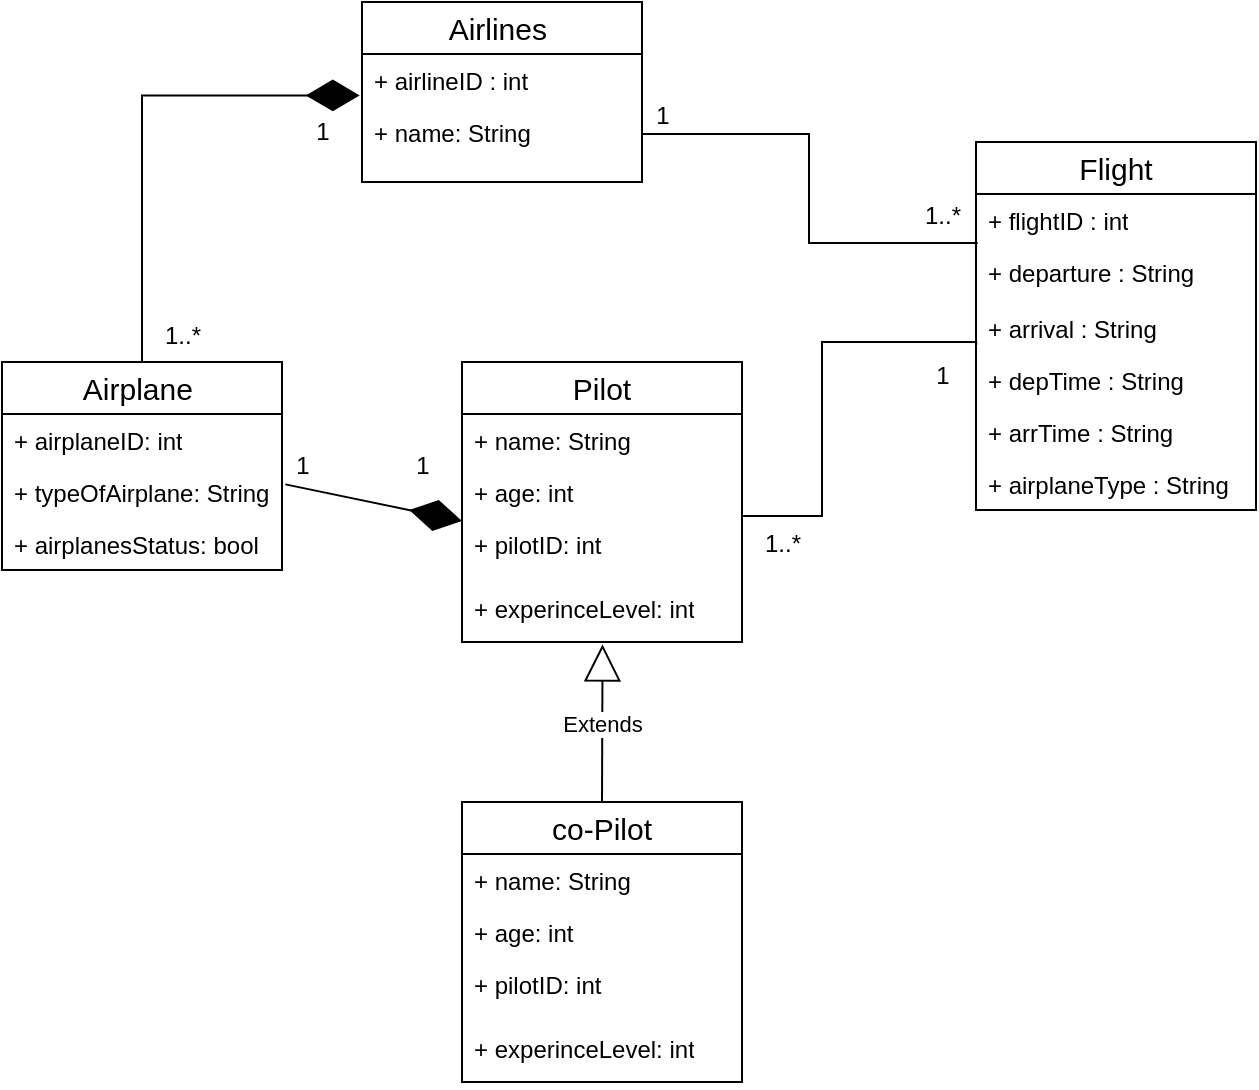 <mxfile version="21.0.2" type="github">
  <diagram name="Page-1" id="929967ad-93f9-6ef4-fab6-5d389245f69c">
    <mxGraphModel dx="607" dy="334" grid="1" gridSize="10" guides="1" tooltips="1" connect="1" arrows="1" fold="1" page="1" pageScale="1.5" pageWidth="1169" pageHeight="826" background="none" math="0" shadow="0">
      <root>
        <mxCell id="0" style=";html=1;" />
        <mxCell id="1" style=";html=1;" parent="0" />
        <mxCell id="-hvkRYBavN8YZfYdUK61-1" value="&lt;font style=&quot;font-size: 15px;&quot;&gt;Airlines&amp;nbsp;&lt;/font&gt;" style="swimlane;fontStyle=0;childLayout=stackLayout;horizontal=1;startSize=26;fillColor=none;horizontalStack=0;resizeParent=1;resizeParentMax=0;resizeLast=0;collapsible=1;marginBottom=0;whiteSpace=wrap;html=1;" vertex="1" parent="1">
          <mxGeometry x="570" y="500" width="140" height="90" as="geometry" />
        </mxCell>
        <mxCell id="-hvkRYBavN8YZfYdUK61-2" value="+&amp;nbsp;airlineID   : int" style="text;strokeColor=none;fillColor=none;align=left;verticalAlign=top;spacingLeft=4;spacingRight=4;overflow=hidden;rotatable=0;points=[[0,0.5],[1,0.5]];portConstraint=eastwest;whiteSpace=wrap;html=1;" vertex="1" parent="-hvkRYBavN8YZfYdUK61-1">
          <mxGeometry y="26" width="140" height="26" as="geometry" />
        </mxCell>
        <mxCell id="-hvkRYBavN8YZfYdUK61-3" value="+ name: String" style="text;strokeColor=none;fillColor=none;align=left;verticalAlign=top;spacingLeft=4;spacingRight=4;overflow=hidden;rotatable=0;points=[[0,0.5],[1,0.5]];portConstraint=eastwest;whiteSpace=wrap;html=1;" vertex="1" parent="-hvkRYBavN8YZfYdUK61-1">
          <mxGeometry y="52" width="140" height="38" as="geometry" />
        </mxCell>
        <mxCell id="-hvkRYBavN8YZfYdUK61-5" value="&lt;font style=&quot;font-size: 15px;&quot;&gt;Airplane&amp;nbsp;&lt;/font&gt;" style="swimlane;fontStyle=0;childLayout=stackLayout;horizontal=1;startSize=26;fillColor=none;horizontalStack=0;resizeParent=1;resizeParentMax=0;resizeLast=0;collapsible=1;marginBottom=0;whiteSpace=wrap;html=1;" vertex="1" parent="1">
          <mxGeometry x="390" y="680" width="140" height="104" as="geometry" />
        </mxCell>
        <mxCell id="-hvkRYBavN8YZfYdUK61-6" value="+ airplaneID: int" style="text;strokeColor=none;fillColor=none;align=left;verticalAlign=top;spacingLeft=4;spacingRight=4;overflow=hidden;rotatable=0;points=[[0,0.5],[1,0.5]];portConstraint=eastwest;whiteSpace=wrap;html=1;" vertex="1" parent="-hvkRYBavN8YZfYdUK61-5">
          <mxGeometry y="26" width="140" height="26" as="geometry" />
        </mxCell>
        <mxCell id="-hvkRYBavN8YZfYdUK61-7" value="+ typeOfAirplane: String" style="text;strokeColor=none;fillColor=none;align=left;verticalAlign=top;spacingLeft=4;spacingRight=4;overflow=hidden;rotatable=0;points=[[0,0.5],[1,0.5]];portConstraint=eastwest;whiteSpace=wrap;html=1;" vertex="1" parent="-hvkRYBavN8YZfYdUK61-5">
          <mxGeometry y="52" width="140" height="26" as="geometry" />
        </mxCell>
        <mxCell id="-hvkRYBavN8YZfYdUK61-8" value="+ airplanesStatus: bool" style="text;strokeColor=none;fillColor=none;align=left;verticalAlign=top;spacingLeft=4;spacingRight=4;overflow=hidden;rotatable=0;points=[[0,0.5],[1,0.5]];portConstraint=eastwest;whiteSpace=wrap;html=1;" vertex="1" parent="-hvkRYBavN8YZfYdUK61-5">
          <mxGeometry y="78" width="140" height="26" as="geometry" />
        </mxCell>
        <mxCell id="-hvkRYBavN8YZfYdUK61-11" value="&lt;span style=&quot;font-weight: normal;&quot;&gt;1&lt;/span&gt;" style="text;align=center;fontStyle=1;verticalAlign=middle;spacingLeft=3;spacingRight=3;strokeColor=none;rotatable=0;points=[[0,0.5],[1,0.5]];portConstraint=eastwest;html=1;" vertex="1" parent="1">
          <mxGeometry x="510" y="552" width="80" height="26" as="geometry" />
        </mxCell>
        <mxCell id="-hvkRYBavN8YZfYdUK61-12" value="&lt;span style=&quot;font-weight: normal;&quot;&gt;1..*&lt;/span&gt;" style="text;align=center;fontStyle=1;verticalAlign=middle;spacingLeft=3;spacingRight=3;strokeColor=none;rotatable=0;points=[[0,0.5],[1,0.5]];portConstraint=eastwest;html=1;" vertex="1" parent="1">
          <mxGeometry x="440" y="654" width="80" height="26" as="geometry" />
        </mxCell>
        <mxCell id="-hvkRYBavN8YZfYdUK61-13" value="" style="endArrow=diamondThin;endFill=1;endSize=24;html=1;rounded=0;edgeStyle=orthogonalEdgeStyle;entryX=-0.008;entryY=0.796;entryDx=0;entryDy=0;entryPerimeter=0;" edge="1" parent="1" source="-hvkRYBavN8YZfYdUK61-5" target="-hvkRYBavN8YZfYdUK61-2">
          <mxGeometry width="160" relative="1" as="geometry">
            <mxPoint x="630" y="670" as="sourcePoint" />
            <mxPoint x="510" y="570" as="targetPoint" />
          </mxGeometry>
        </mxCell>
        <mxCell id="-hvkRYBavN8YZfYdUK61-14" value="&lt;font style=&quot;font-size: 15px;&quot;&gt;Pilot&lt;/font&gt;" style="swimlane;fontStyle=0;childLayout=stackLayout;horizontal=1;startSize=26;fillColor=none;horizontalStack=0;resizeParent=1;resizeParentMax=0;resizeLast=0;collapsible=1;marginBottom=0;whiteSpace=wrap;html=1;" vertex="1" parent="1">
          <mxGeometry x="620" y="680" width="140" height="140" as="geometry" />
        </mxCell>
        <mxCell id="-hvkRYBavN8YZfYdUK61-15" value="+ name: String" style="text;strokeColor=none;fillColor=none;align=left;verticalAlign=top;spacingLeft=4;spacingRight=4;overflow=hidden;rotatable=0;points=[[0,0.5],[1,0.5]];portConstraint=eastwest;whiteSpace=wrap;html=1;" vertex="1" parent="-hvkRYBavN8YZfYdUK61-14">
          <mxGeometry y="26" width="140" height="26" as="geometry" />
        </mxCell>
        <mxCell id="-hvkRYBavN8YZfYdUK61-16" value="+ age: int" style="text;strokeColor=none;fillColor=none;align=left;verticalAlign=top;spacingLeft=4;spacingRight=4;overflow=hidden;rotatable=0;points=[[0,0.5],[1,0.5]];portConstraint=eastwest;whiteSpace=wrap;html=1;" vertex="1" parent="-hvkRYBavN8YZfYdUK61-14">
          <mxGeometry y="52" width="140" height="26" as="geometry" />
        </mxCell>
        <mxCell id="-hvkRYBavN8YZfYdUK61-17" value="+ pilotID: int" style="text;strokeColor=none;fillColor=none;align=left;verticalAlign=top;spacingLeft=4;spacingRight=4;overflow=hidden;rotatable=0;points=[[0,0.5],[1,0.5]];portConstraint=eastwest;whiteSpace=wrap;html=1;" vertex="1" parent="-hvkRYBavN8YZfYdUK61-14">
          <mxGeometry y="78" width="140" height="32" as="geometry" />
        </mxCell>
        <mxCell id="-hvkRYBavN8YZfYdUK61-20" value="+ experinceLevel: int" style="text;strokeColor=none;fillColor=none;align=left;verticalAlign=top;spacingLeft=4;spacingRight=4;overflow=hidden;rotatable=0;points=[[0,0.5],[1,0.5]];portConstraint=eastwest;whiteSpace=wrap;html=1;" vertex="1" parent="-hvkRYBavN8YZfYdUK61-14">
          <mxGeometry y="110" width="140" height="30" as="geometry" />
        </mxCell>
        <mxCell id="-hvkRYBavN8YZfYdUK61-21" value="" style="endArrow=diamondThin;endFill=1;endSize=24;html=1;rounded=0;exitX=1.012;exitY=0.353;exitDx=0;exitDy=0;exitPerimeter=0;" edge="1" parent="1" source="-hvkRYBavN8YZfYdUK61-7" target="-hvkRYBavN8YZfYdUK61-17">
          <mxGeometry width="160" relative="1" as="geometry">
            <mxPoint x="570" y="653.31" as="sourcePoint" />
            <mxPoint x="730" y="653.31" as="targetPoint" />
          </mxGeometry>
        </mxCell>
        <mxCell id="-hvkRYBavN8YZfYdUK61-22" value="&lt;span style=&quot;font-weight: normal;&quot;&gt;1&lt;/span&gt;" style="text;align=center;fontStyle=1;verticalAlign=middle;spacingLeft=3;spacingRight=3;strokeColor=none;rotatable=0;points=[[0,0.5],[1,0.5]];portConstraint=eastwest;html=1;" vertex="1" parent="1">
          <mxGeometry x="500" y="719" width="80" height="26" as="geometry" />
        </mxCell>
        <mxCell id="-hvkRYBavN8YZfYdUK61-23" value="&lt;span style=&quot;font-weight: normal;&quot;&gt;1&lt;/span&gt;" style="text;align=center;fontStyle=1;verticalAlign=middle;spacingLeft=3;spacingRight=3;strokeColor=none;rotatable=0;points=[[0,0.5],[1,0.5]];portConstraint=eastwest;html=1;" vertex="1" parent="1">
          <mxGeometry x="560" y="719" width="80" height="26" as="geometry" />
        </mxCell>
        <mxCell id="-hvkRYBavN8YZfYdUK61-25" value="&lt;font style=&quot;font-size: 15px;&quot;&gt;Flight       &lt;/font&gt;" style="swimlane;fontStyle=0;childLayout=stackLayout;horizontal=1;startSize=26;fillColor=none;horizontalStack=0;resizeParent=1;resizeParentMax=0;resizeLast=0;collapsible=1;marginBottom=0;whiteSpace=wrap;html=1;" vertex="1" parent="1">
          <mxGeometry x="877" y="570" width="140" height="184" as="geometry" />
        </mxCell>
        <mxCell id="-hvkRYBavN8YZfYdUK61-26" value="+&amp;nbsp;flightID     : int" style="text;strokeColor=none;fillColor=none;align=left;verticalAlign=top;spacingLeft=4;spacingRight=4;overflow=hidden;rotatable=0;points=[[0,0.5],[1,0.5]];portConstraint=eastwest;whiteSpace=wrap;html=1;" vertex="1" parent="-hvkRYBavN8YZfYdUK61-25">
          <mxGeometry y="26" width="140" height="26" as="geometry" />
        </mxCell>
        <mxCell id="-hvkRYBavN8YZfYdUK61-27" value="+&amp;nbsp;departure    : String" style="text;strokeColor=none;fillColor=none;align=left;verticalAlign=top;spacingLeft=4;spacingRight=4;overflow=hidden;rotatable=0;points=[[0,0.5],[1,0.5]];portConstraint=eastwest;whiteSpace=wrap;html=1;" vertex="1" parent="-hvkRYBavN8YZfYdUK61-25">
          <mxGeometry y="52" width="140" height="28" as="geometry" />
        </mxCell>
        <mxCell id="-hvkRYBavN8YZfYdUK61-31" value="+&amp;nbsp;arrival      : String" style="text;strokeColor=none;fillColor=none;align=left;verticalAlign=top;spacingLeft=4;spacingRight=4;overflow=hidden;rotatable=0;points=[[0,0.5],[1,0.5]];portConstraint=eastwest;whiteSpace=wrap;html=1;" vertex="1" parent="-hvkRYBavN8YZfYdUK61-25">
          <mxGeometry y="80" width="140" height="26" as="geometry" />
        </mxCell>
        <mxCell id="-hvkRYBavN8YZfYdUK61-32" value="+&amp;nbsp;depTime      : String" style="text;strokeColor=none;fillColor=none;align=left;verticalAlign=top;spacingLeft=4;spacingRight=4;overflow=hidden;rotatable=0;points=[[0,0.5],[1,0.5]];portConstraint=eastwest;whiteSpace=wrap;html=1;" vertex="1" parent="-hvkRYBavN8YZfYdUK61-25">
          <mxGeometry y="106" width="140" height="26" as="geometry" />
        </mxCell>
        <mxCell id="-hvkRYBavN8YZfYdUK61-30" value="+&amp;nbsp;arrTime      : String" style="text;strokeColor=none;fillColor=none;align=left;verticalAlign=top;spacingLeft=4;spacingRight=4;overflow=hidden;rotatable=0;points=[[0,0.5],[1,0.5]];portConstraint=eastwest;whiteSpace=wrap;html=1;" vertex="1" parent="-hvkRYBavN8YZfYdUK61-25">
          <mxGeometry y="132" width="140" height="26" as="geometry" />
        </mxCell>
        <mxCell id="-hvkRYBavN8YZfYdUK61-29" value="+&amp;nbsp;airplaneType : String" style="text;strokeColor=none;fillColor=none;align=left;verticalAlign=top;spacingLeft=4;spacingRight=4;overflow=hidden;rotatable=0;points=[[0,0.5],[1,0.5]];portConstraint=eastwest;whiteSpace=wrap;html=1;" vertex="1" parent="-hvkRYBavN8YZfYdUK61-25">
          <mxGeometry y="158" width="140" height="26" as="geometry" />
        </mxCell>
        <mxCell id="-hvkRYBavN8YZfYdUK61-34" value="&lt;font style=&quot;font-size: 15px;&quot;&gt;co-Pilot&lt;/font&gt;" style="swimlane;fontStyle=0;childLayout=stackLayout;horizontal=1;startSize=26;fillColor=none;horizontalStack=0;resizeParent=1;resizeParentMax=0;resizeLast=0;collapsible=1;marginBottom=0;whiteSpace=wrap;html=1;" vertex="1" parent="1">
          <mxGeometry x="620" y="900" width="140" height="140" as="geometry" />
        </mxCell>
        <mxCell id="-hvkRYBavN8YZfYdUK61-35" value="+ name: String" style="text;strokeColor=none;fillColor=none;align=left;verticalAlign=top;spacingLeft=4;spacingRight=4;overflow=hidden;rotatable=0;points=[[0,0.5],[1,0.5]];portConstraint=eastwest;whiteSpace=wrap;html=1;" vertex="1" parent="-hvkRYBavN8YZfYdUK61-34">
          <mxGeometry y="26" width="140" height="26" as="geometry" />
        </mxCell>
        <mxCell id="-hvkRYBavN8YZfYdUK61-36" value="+ age: int" style="text;strokeColor=none;fillColor=none;align=left;verticalAlign=top;spacingLeft=4;spacingRight=4;overflow=hidden;rotatable=0;points=[[0,0.5],[1,0.5]];portConstraint=eastwest;whiteSpace=wrap;html=1;" vertex="1" parent="-hvkRYBavN8YZfYdUK61-34">
          <mxGeometry y="52" width="140" height="26" as="geometry" />
        </mxCell>
        <mxCell id="-hvkRYBavN8YZfYdUK61-37" value="+ pilotID: int" style="text;strokeColor=none;fillColor=none;align=left;verticalAlign=top;spacingLeft=4;spacingRight=4;overflow=hidden;rotatable=0;points=[[0,0.5],[1,0.5]];portConstraint=eastwest;whiteSpace=wrap;html=1;" vertex="1" parent="-hvkRYBavN8YZfYdUK61-34">
          <mxGeometry y="78" width="140" height="32" as="geometry" />
        </mxCell>
        <mxCell id="-hvkRYBavN8YZfYdUK61-38" value="+ experinceLevel: int" style="text;strokeColor=none;fillColor=none;align=left;verticalAlign=top;spacingLeft=4;spacingRight=4;overflow=hidden;rotatable=0;points=[[0,0.5],[1,0.5]];portConstraint=eastwest;whiteSpace=wrap;html=1;" vertex="1" parent="-hvkRYBavN8YZfYdUK61-34">
          <mxGeometry y="110" width="140" height="30" as="geometry" />
        </mxCell>
        <mxCell id="-hvkRYBavN8YZfYdUK61-39" value="Extends" style="endArrow=block;endSize=16;endFill=0;html=1;rounded=0;entryX=0.502;entryY=1.039;entryDx=0;entryDy=0;entryPerimeter=0;exitX=0.5;exitY=0;exitDx=0;exitDy=0;" edge="1" parent="1" source="-hvkRYBavN8YZfYdUK61-34" target="-hvkRYBavN8YZfYdUK61-20">
          <mxGeometry width="160" relative="1" as="geometry">
            <mxPoint x="640" y="850" as="sourcePoint" />
            <mxPoint x="800" y="850" as="targetPoint" />
          </mxGeometry>
        </mxCell>
        <mxCell id="-hvkRYBavN8YZfYdUK61-43" value="" style="line;strokeWidth=1;fillColor=none;align=left;verticalAlign=middle;spacingTop=-1;spacingLeft=3;spacingRight=3;rotatable=0;labelPosition=right;points=[];portConstraint=eastwest;strokeColor=inherit;" vertex="1" parent="1">
          <mxGeometry x="700" y="700" width="40" height="8" as="geometry" />
        </mxCell>
        <mxCell id="-hvkRYBavN8YZfYdUK61-44" value="" style="endArrow=none;endFill=0;endSize=12;html=1;rounded=0;exitX=1.004;exitY=-0.03;exitDx=0;exitDy=0;exitPerimeter=0;edgeStyle=orthogonalEdgeStyle;entryX=0.001;entryY=0.828;entryDx=0;entryDy=0;entryPerimeter=0;" edge="1" parent="1" source="-hvkRYBavN8YZfYdUK61-17" target="-hvkRYBavN8YZfYdUK61-31">
          <mxGeometry width="160" relative="1" as="geometry">
            <mxPoint x="640" y="710" as="sourcePoint" />
            <mxPoint x="850" y="670" as="targetPoint" />
            <Array as="points">
              <mxPoint x="800" y="757" />
              <mxPoint x="800" y="670" />
              <mxPoint x="877" y="670" />
            </Array>
          </mxGeometry>
        </mxCell>
        <mxCell id="-hvkRYBavN8YZfYdUK61-45" value="&lt;span style=&quot;font-weight: normal;&quot;&gt;1&lt;/span&gt;" style="text;align=center;fontStyle=1;verticalAlign=middle;spacingLeft=3;spacingRight=3;strokeColor=none;rotatable=0;points=[[0,0.5],[1,0.5]];portConstraint=eastwest;html=1;" vertex="1" parent="1">
          <mxGeometry x="820" y="674" width="80" height="26" as="geometry" />
        </mxCell>
        <mxCell id="-hvkRYBavN8YZfYdUK61-46" value="&lt;span style=&quot;font-weight: normal;&quot;&gt;1..*&lt;/span&gt;" style="text;align=center;fontStyle=1;verticalAlign=middle;spacingLeft=3;spacingRight=3;strokeColor=none;rotatable=0;points=[[0,0.5],[1,0.5]];portConstraint=eastwest;html=1;" vertex="1" parent="1">
          <mxGeometry x="740" y="758" width="80" height="26" as="geometry" />
        </mxCell>
        <mxCell id="-hvkRYBavN8YZfYdUK61-48" value="" style="endArrow=none;endFill=0;endSize=12;html=1;rounded=0;exitX=0.997;exitY=0.368;exitDx=0;exitDy=0;exitPerimeter=0;entryX=0.006;entryY=0.942;entryDx=0;entryDy=0;entryPerimeter=0;edgeStyle=orthogonalEdgeStyle;" edge="1" parent="1" source="-hvkRYBavN8YZfYdUK61-3" target="-hvkRYBavN8YZfYdUK61-26">
          <mxGeometry width="160" relative="1" as="geometry">
            <mxPoint x="640" y="640" as="sourcePoint" />
            <mxPoint x="880" y="610" as="targetPoint" />
          </mxGeometry>
        </mxCell>
        <mxCell id="-hvkRYBavN8YZfYdUK61-49" value="&lt;span style=&quot;font-weight: normal;&quot;&gt;1&lt;/span&gt;" style="text;align=center;fontStyle=1;verticalAlign=middle;spacingLeft=3;spacingRight=3;strokeColor=none;rotatable=0;points=[[0,0.5],[1,0.5]];portConstraint=eastwest;html=1;" vertex="1" parent="1">
          <mxGeometry x="680" y="544" width="80" height="26" as="geometry" />
        </mxCell>
        <mxCell id="-hvkRYBavN8YZfYdUK61-50" value="&lt;span style=&quot;font-weight: normal;&quot;&gt;1..*&lt;/span&gt;" style="text;align=center;fontStyle=1;verticalAlign=middle;spacingLeft=3;spacingRight=3;strokeColor=none;rotatable=0;points=[[0,0.5],[1,0.5]];portConstraint=eastwest;html=1;" vertex="1" parent="1">
          <mxGeometry x="820" y="594" width="80" height="26" as="geometry" />
        </mxCell>
      </root>
    </mxGraphModel>
  </diagram>
</mxfile>
